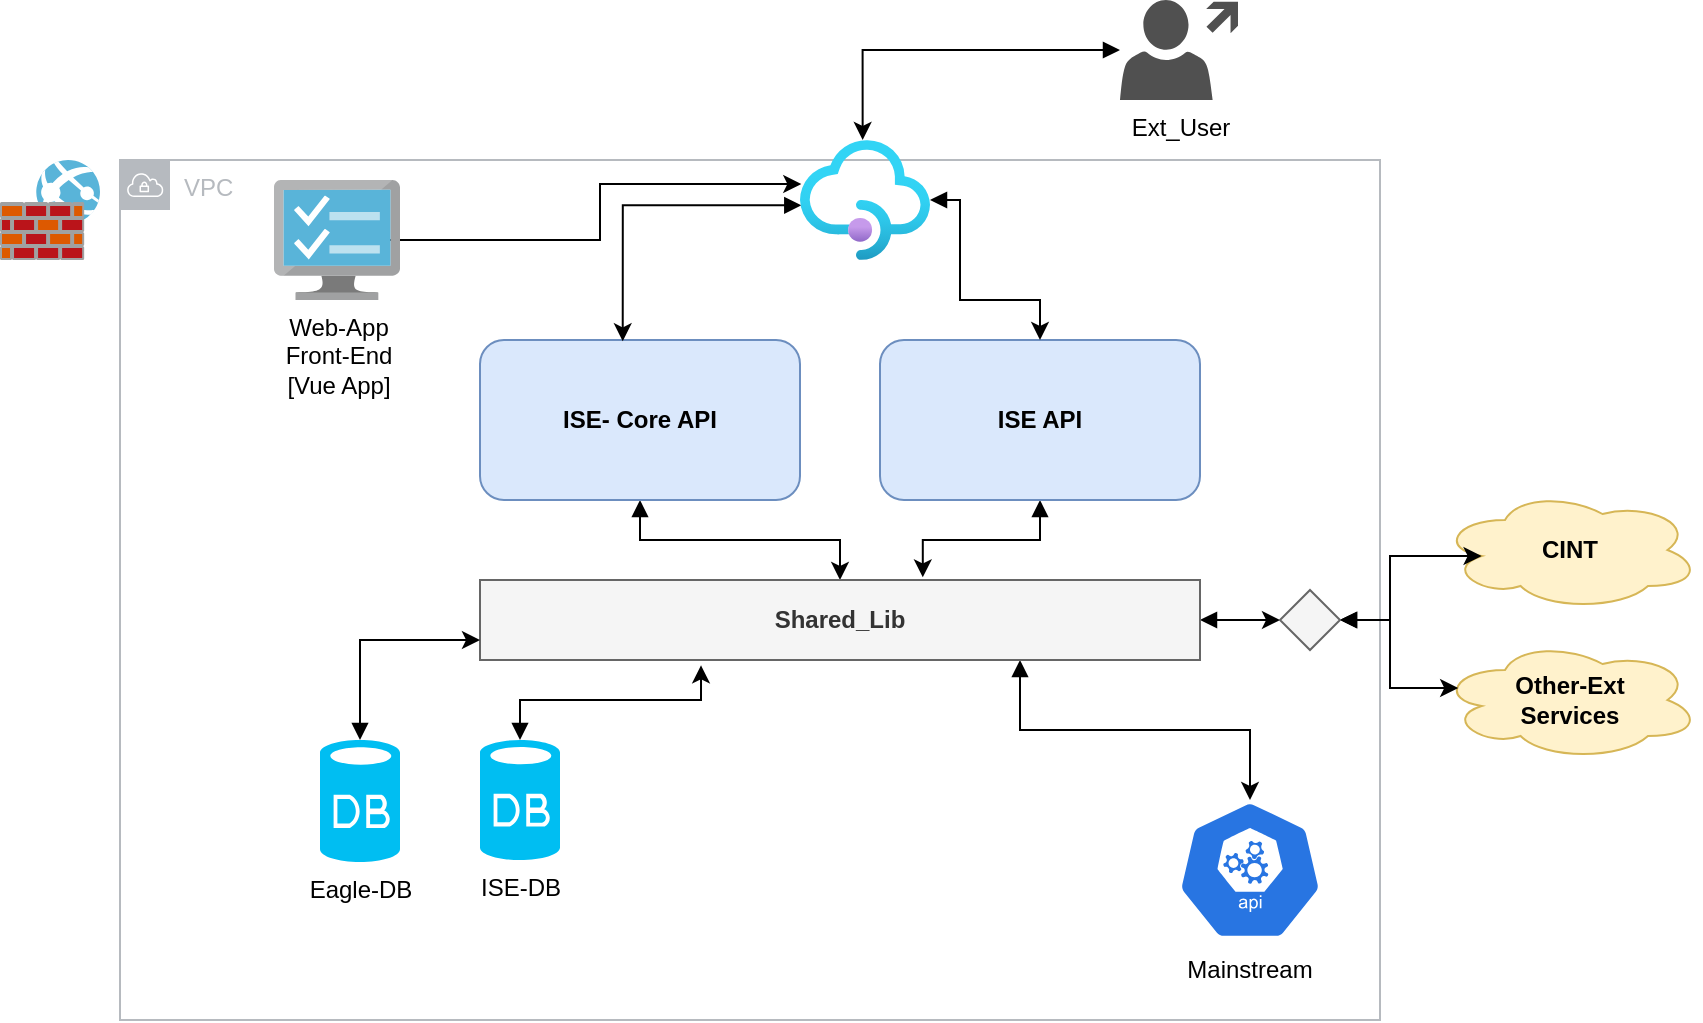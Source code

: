 <mxfile version="20.2.5" type="github">
  <diagram id="WI9T0HZ2pTsCkuznbFz-" name="Page-1">
    <mxGraphModel dx="782" dy="545" grid="1" gridSize="10" guides="1" tooltips="1" connect="1" arrows="1" fold="1" page="1" pageScale="1" pageWidth="1169" pageHeight="827" math="0" shadow="0">
      <root>
        <mxCell id="0" />
        <mxCell id="1" parent="0" />
        <mxCell id="-7acq_uzCSQk52zFmW1_-22" value="VPC" style="sketch=0;outlineConnect=0;gradientColor=none;html=1;whiteSpace=wrap;fontSize=12;fontStyle=0;shape=mxgraph.aws4.group;grIcon=mxgraph.aws4.group_vpc;strokeColor=#B6BABF;fillColor=none;verticalAlign=top;align=left;spacingLeft=30;fontColor=#B6BABF;dashed=0;" vertex="1" parent="1">
          <mxGeometry x="100" y="110" width="630" height="430" as="geometry" />
        </mxCell>
        <mxCell id="-7acq_uzCSQk52zFmW1_-17" style="edgeStyle=orthogonalEdgeStyle;rounded=0;orthogonalLoop=1;jettySize=auto;html=1;entryX=0.01;entryY=0.367;entryDx=0;entryDy=0;entryPerimeter=0;startArrow=block;startFill=1;" edge="1" parent="1" source="AcxdMaKK0mU5kZiv2lnr-5" target="-7acq_uzCSQk52zFmW1_-14">
          <mxGeometry relative="1" as="geometry" />
        </mxCell>
        <mxCell id="AcxdMaKK0mU5kZiv2lnr-5" value="Web-App&lt;br&gt;Front-End&lt;br&gt;[Vue App]" style="aspect=fixed;html=1;perimeter=none;align=center;shadow=0;dashed=0;image;fontSize=12;image=img/lib/mscae/TaskVM.svg;" parent="1" vertex="1">
          <mxGeometry x="177" y="120" width="63" height="60" as="geometry" />
        </mxCell>
        <mxCell id="-7acq_uzCSQk52zFmW1_-7" style="edgeStyle=orthogonalEdgeStyle;rounded=0;orthogonalLoop=1;jettySize=auto;html=1;entryX=0.5;entryY=0;entryDx=0;entryDy=0;startArrow=block;startFill=1;" edge="1" parent="1" source="-7acq_uzCSQk52zFmW1_-4" target="-7acq_uzCSQk52zFmW1_-6">
          <mxGeometry relative="1" as="geometry" />
        </mxCell>
        <mxCell id="-7acq_uzCSQk52zFmW1_-4" value="ISE- Core API" style="rounded=1;whiteSpace=wrap;html=1;fontStyle=1;fillColor=#dae8fc;strokeColor=#6c8ebf;" vertex="1" parent="1">
          <mxGeometry x="280" y="200" width="160" height="80" as="geometry" />
        </mxCell>
        <mxCell id="-7acq_uzCSQk52zFmW1_-8" style="edgeStyle=orthogonalEdgeStyle;rounded=0;orthogonalLoop=1;jettySize=auto;html=1;entryX=0.615;entryY=-0.033;entryDx=0;entryDy=0;entryPerimeter=0;startArrow=block;startFill=1;" edge="1" parent="1" source="-7acq_uzCSQk52zFmW1_-5" target="-7acq_uzCSQk52zFmW1_-6">
          <mxGeometry relative="1" as="geometry" />
        </mxCell>
        <mxCell id="-7acq_uzCSQk52zFmW1_-5" value="ISE API" style="rounded=1;whiteSpace=wrap;html=1;fontStyle=1;fillColor=#dae8fc;strokeColor=#6c8ebf;" vertex="1" parent="1">
          <mxGeometry x="480" y="200" width="160" height="80" as="geometry" />
        </mxCell>
        <mxCell id="-7acq_uzCSQk52zFmW1_-26" value="" style="edgeStyle=orthogonalEdgeStyle;rounded=0;orthogonalLoop=1;jettySize=auto;html=1;startArrow=block;startFill=1;" edge="1" parent="1" source="-7acq_uzCSQk52zFmW1_-6" target="-7acq_uzCSQk52zFmW1_-25">
          <mxGeometry relative="1" as="geometry" />
        </mxCell>
        <mxCell id="-7acq_uzCSQk52zFmW1_-33" style="edgeStyle=orthogonalEdgeStyle;rounded=0;orthogonalLoop=1;jettySize=auto;html=1;exitX=0.75;exitY=1;exitDx=0;exitDy=0;startArrow=block;startFill=1;entryX=0.5;entryY=0;entryDx=0;entryDy=0;entryPerimeter=0;" edge="1" parent="1" source="-7acq_uzCSQk52zFmW1_-6" target="-7acq_uzCSQk52zFmW1_-30">
          <mxGeometry relative="1" as="geometry">
            <mxPoint x="640" y="430" as="targetPoint" />
          </mxGeometry>
        </mxCell>
        <mxCell id="-7acq_uzCSQk52zFmW1_-6" value="Shared_Lib" style="rounded=0;whiteSpace=wrap;html=1;fontStyle=1;fillColor=#f5f5f5;fontColor=#333333;strokeColor=#666666;" vertex="1" parent="1">
          <mxGeometry x="280" y="320" width="360" height="40" as="geometry" />
        </mxCell>
        <mxCell id="-7acq_uzCSQk52zFmW1_-9" value="CINT" style="ellipse;shape=cloud;whiteSpace=wrap;html=1;fontStyle=1;fillColor=#fff2cc;strokeColor=#d6b656;" vertex="1" parent="1">
          <mxGeometry x="760" y="275" width="130" height="60" as="geometry" />
        </mxCell>
        <mxCell id="-7acq_uzCSQk52zFmW1_-11" style="edgeStyle=orthogonalEdgeStyle;rounded=0;orthogonalLoop=1;jettySize=auto;html=1;entryX=0.307;entryY=1.067;entryDx=0;entryDy=0;entryPerimeter=0;startArrow=block;startFill=1;" edge="1" parent="1" source="-7acq_uzCSQk52zFmW1_-10" target="-7acq_uzCSQk52zFmW1_-6">
          <mxGeometry relative="1" as="geometry" />
        </mxCell>
        <mxCell id="-7acq_uzCSQk52zFmW1_-10" value="ISE-DB" style="verticalLabelPosition=bottom;html=1;verticalAlign=top;align=center;strokeColor=none;fillColor=#00BEF2;shape=mxgraph.azure.database;" vertex="1" parent="1">
          <mxGeometry x="280" y="400" width="40" height="60" as="geometry" />
        </mxCell>
        <mxCell id="-7acq_uzCSQk52zFmW1_-20" style="edgeStyle=orthogonalEdgeStyle;rounded=0;orthogonalLoop=1;jettySize=auto;html=1;entryX=0;entryY=0.75;entryDx=0;entryDy=0;startArrow=block;startFill=1;" edge="1" parent="1" source="-7acq_uzCSQk52zFmW1_-12" target="-7acq_uzCSQk52zFmW1_-6">
          <mxGeometry relative="1" as="geometry">
            <Array as="points">
              <mxPoint x="220" y="350" />
            </Array>
          </mxGeometry>
        </mxCell>
        <mxCell id="-7acq_uzCSQk52zFmW1_-12" value="Eagle-DB" style="verticalLabelPosition=bottom;html=1;verticalAlign=top;align=center;strokeColor=none;fillColor=#00BEF2;shape=mxgraph.azure.database;" vertex="1" parent="1">
          <mxGeometry x="200" y="400" width="40" height="61" as="geometry" />
        </mxCell>
        <mxCell id="-7acq_uzCSQk52zFmW1_-15" style="edgeStyle=orthogonalEdgeStyle;rounded=0;orthogonalLoop=1;jettySize=auto;html=1;entryX=0.446;entryY=0.008;entryDx=0;entryDy=0;entryPerimeter=0;startArrow=block;startFill=1;exitX=0.01;exitY=0.544;exitDx=0;exitDy=0;exitPerimeter=0;" edge="1" parent="1" source="-7acq_uzCSQk52zFmW1_-14" target="-7acq_uzCSQk52zFmW1_-4">
          <mxGeometry relative="1" as="geometry" />
        </mxCell>
        <mxCell id="-7acq_uzCSQk52zFmW1_-16" style="edgeStyle=orthogonalEdgeStyle;rounded=0;orthogonalLoop=1;jettySize=auto;html=1;startArrow=block;startFill=1;entryX=0.5;entryY=0;entryDx=0;entryDy=0;" edge="1" parent="1" source="-7acq_uzCSQk52zFmW1_-14" target="-7acq_uzCSQk52zFmW1_-5">
          <mxGeometry relative="1" as="geometry">
            <mxPoint x="550" y="190" as="targetPoint" />
            <Array as="points">
              <mxPoint x="520" y="130" />
              <mxPoint x="520" y="180" />
              <mxPoint x="560" y="180" />
            </Array>
          </mxGeometry>
        </mxCell>
        <mxCell id="-7acq_uzCSQk52zFmW1_-14" value="" style="aspect=fixed;html=1;points=[];align=center;image;fontSize=12;image=img/lib/azure2/integration/API_Management_Services.svg;" vertex="1" parent="1">
          <mxGeometry x="440" y="100" width="65" height="60" as="geometry" />
        </mxCell>
        <mxCell id="-7acq_uzCSQk52zFmW1_-19" style="edgeStyle=orthogonalEdgeStyle;rounded=0;orthogonalLoop=1;jettySize=auto;html=1;entryX=0.482;entryY=0;entryDx=0;entryDy=0;entryPerimeter=0;startArrow=block;startFill=1;" edge="1" parent="1" source="-7acq_uzCSQk52zFmW1_-18" target="-7acq_uzCSQk52zFmW1_-14">
          <mxGeometry relative="1" as="geometry" />
        </mxCell>
        <mxCell id="-7acq_uzCSQk52zFmW1_-18" value="Ext_User" style="sketch=0;pointerEvents=1;shadow=0;dashed=0;html=1;strokeColor=none;fillColor=#505050;labelPosition=center;verticalLabelPosition=bottom;verticalAlign=top;outlineConnect=0;align=center;shape=mxgraph.office.users.user_external;" vertex="1" parent="1">
          <mxGeometry x="600" y="30" width="59" height="50" as="geometry" />
        </mxCell>
        <mxCell id="-7acq_uzCSQk52zFmW1_-23" value="Other-Ext&lt;br&gt;Services" style="ellipse;shape=cloud;whiteSpace=wrap;html=1;fontStyle=1;fillColor=#fff2cc;strokeColor=#d6b656;" vertex="1" parent="1">
          <mxGeometry x="760" y="350" width="130" height="60" as="geometry" />
        </mxCell>
        <mxCell id="-7acq_uzCSQk52zFmW1_-27" style="edgeStyle=orthogonalEdgeStyle;rounded=0;orthogonalLoop=1;jettySize=auto;html=1;entryX=0.16;entryY=0.55;entryDx=0;entryDy=0;entryPerimeter=0;startArrow=block;startFill=1;" edge="1" parent="1" source="-7acq_uzCSQk52zFmW1_-25" target="-7acq_uzCSQk52zFmW1_-9">
          <mxGeometry relative="1" as="geometry" />
        </mxCell>
        <mxCell id="-7acq_uzCSQk52zFmW1_-28" style="edgeStyle=orthogonalEdgeStyle;rounded=0;orthogonalLoop=1;jettySize=auto;html=1;entryX=0.07;entryY=0.4;entryDx=0;entryDy=0;entryPerimeter=0;startArrow=block;startFill=1;" edge="1" parent="1" source="-7acq_uzCSQk52zFmW1_-25" target="-7acq_uzCSQk52zFmW1_-23">
          <mxGeometry relative="1" as="geometry" />
        </mxCell>
        <mxCell id="-7acq_uzCSQk52zFmW1_-25" value="" style="rhombus;whiteSpace=wrap;html=1;fillColor=#f5f5f5;strokeColor=#666666;fontColor=#333333;rounded=0;fontStyle=1;" vertex="1" parent="1">
          <mxGeometry x="680" y="325" width="30" height="30" as="geometry" />
        </mxCell>
        <mxCell id="-7acq_uzCSQk52zFmW1_-29" value="" style="sketch=0;aspect=fixed;html=1;points=[];align=center;image;fontSize=12;image=img/lib/mscae/Web_App_Firewall.svg;" vertex="1" parent="1">
          <mxGeometry x="40" y="110" width="50" height="50" as="geometry" />
        </mxCell>
        <mxCell id="-7acq_uzCSQk52zFmW1_-32" value="" style="group" vertex="1" connectable="0" parent="1">
          <mxGeometry x="620" y="430" width="90" height="100" as="geometry" />
        </mxCell>
        <mxCell id="-7acq_uzCSQk52zFmW1_-30" value="" style="sketch=0;html=1;dashed=0;whitespace=wrap;fillColor=#2875E2;strokeColor=#ffffff;points=[[0.005,0.63,0],[0.1,0.2,0],[0.9,0.2,0],[0.5,0,0],[0.995,0.63,0],[0.72,0.99,0],[0.5,1,0],[0.28,0.99,0]];shape=mxgraph.kubernetes.icon;prIcon=api;align=left;verticalAlign=bottom;" vertex="1" parent="-7acq_uzCSQk52zFmW1_-32">
          <mxGeometry width="90" height="70" as="geometry" />
        </mxCell>
        <mxCell id="-7acq_uzCSQk52zFmW1_-31" value="Mainstream" style="text;html=1;strokeColor=none;fillColor=none;align=center;verticalAlign=middle;whiteSpace=wrap;rounded=0;" vertex="1" parent="-7acq_uzCSQk52zFmW1_-32">
          <mxGeometry x="15" y="70" width="60" height="30" as="geometry" />
        </mxCell>
      </root>
    </mxGraphModel>
  </diagram>
</mxfile>
